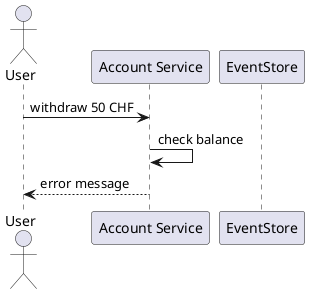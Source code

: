 @startuml

actor "User" as U
participant "Account Service" as S
participant "EventStore" as ES

U -> S: withdraw 50 CHF
S -> S: check balance
U <-- S: error message

@enduml